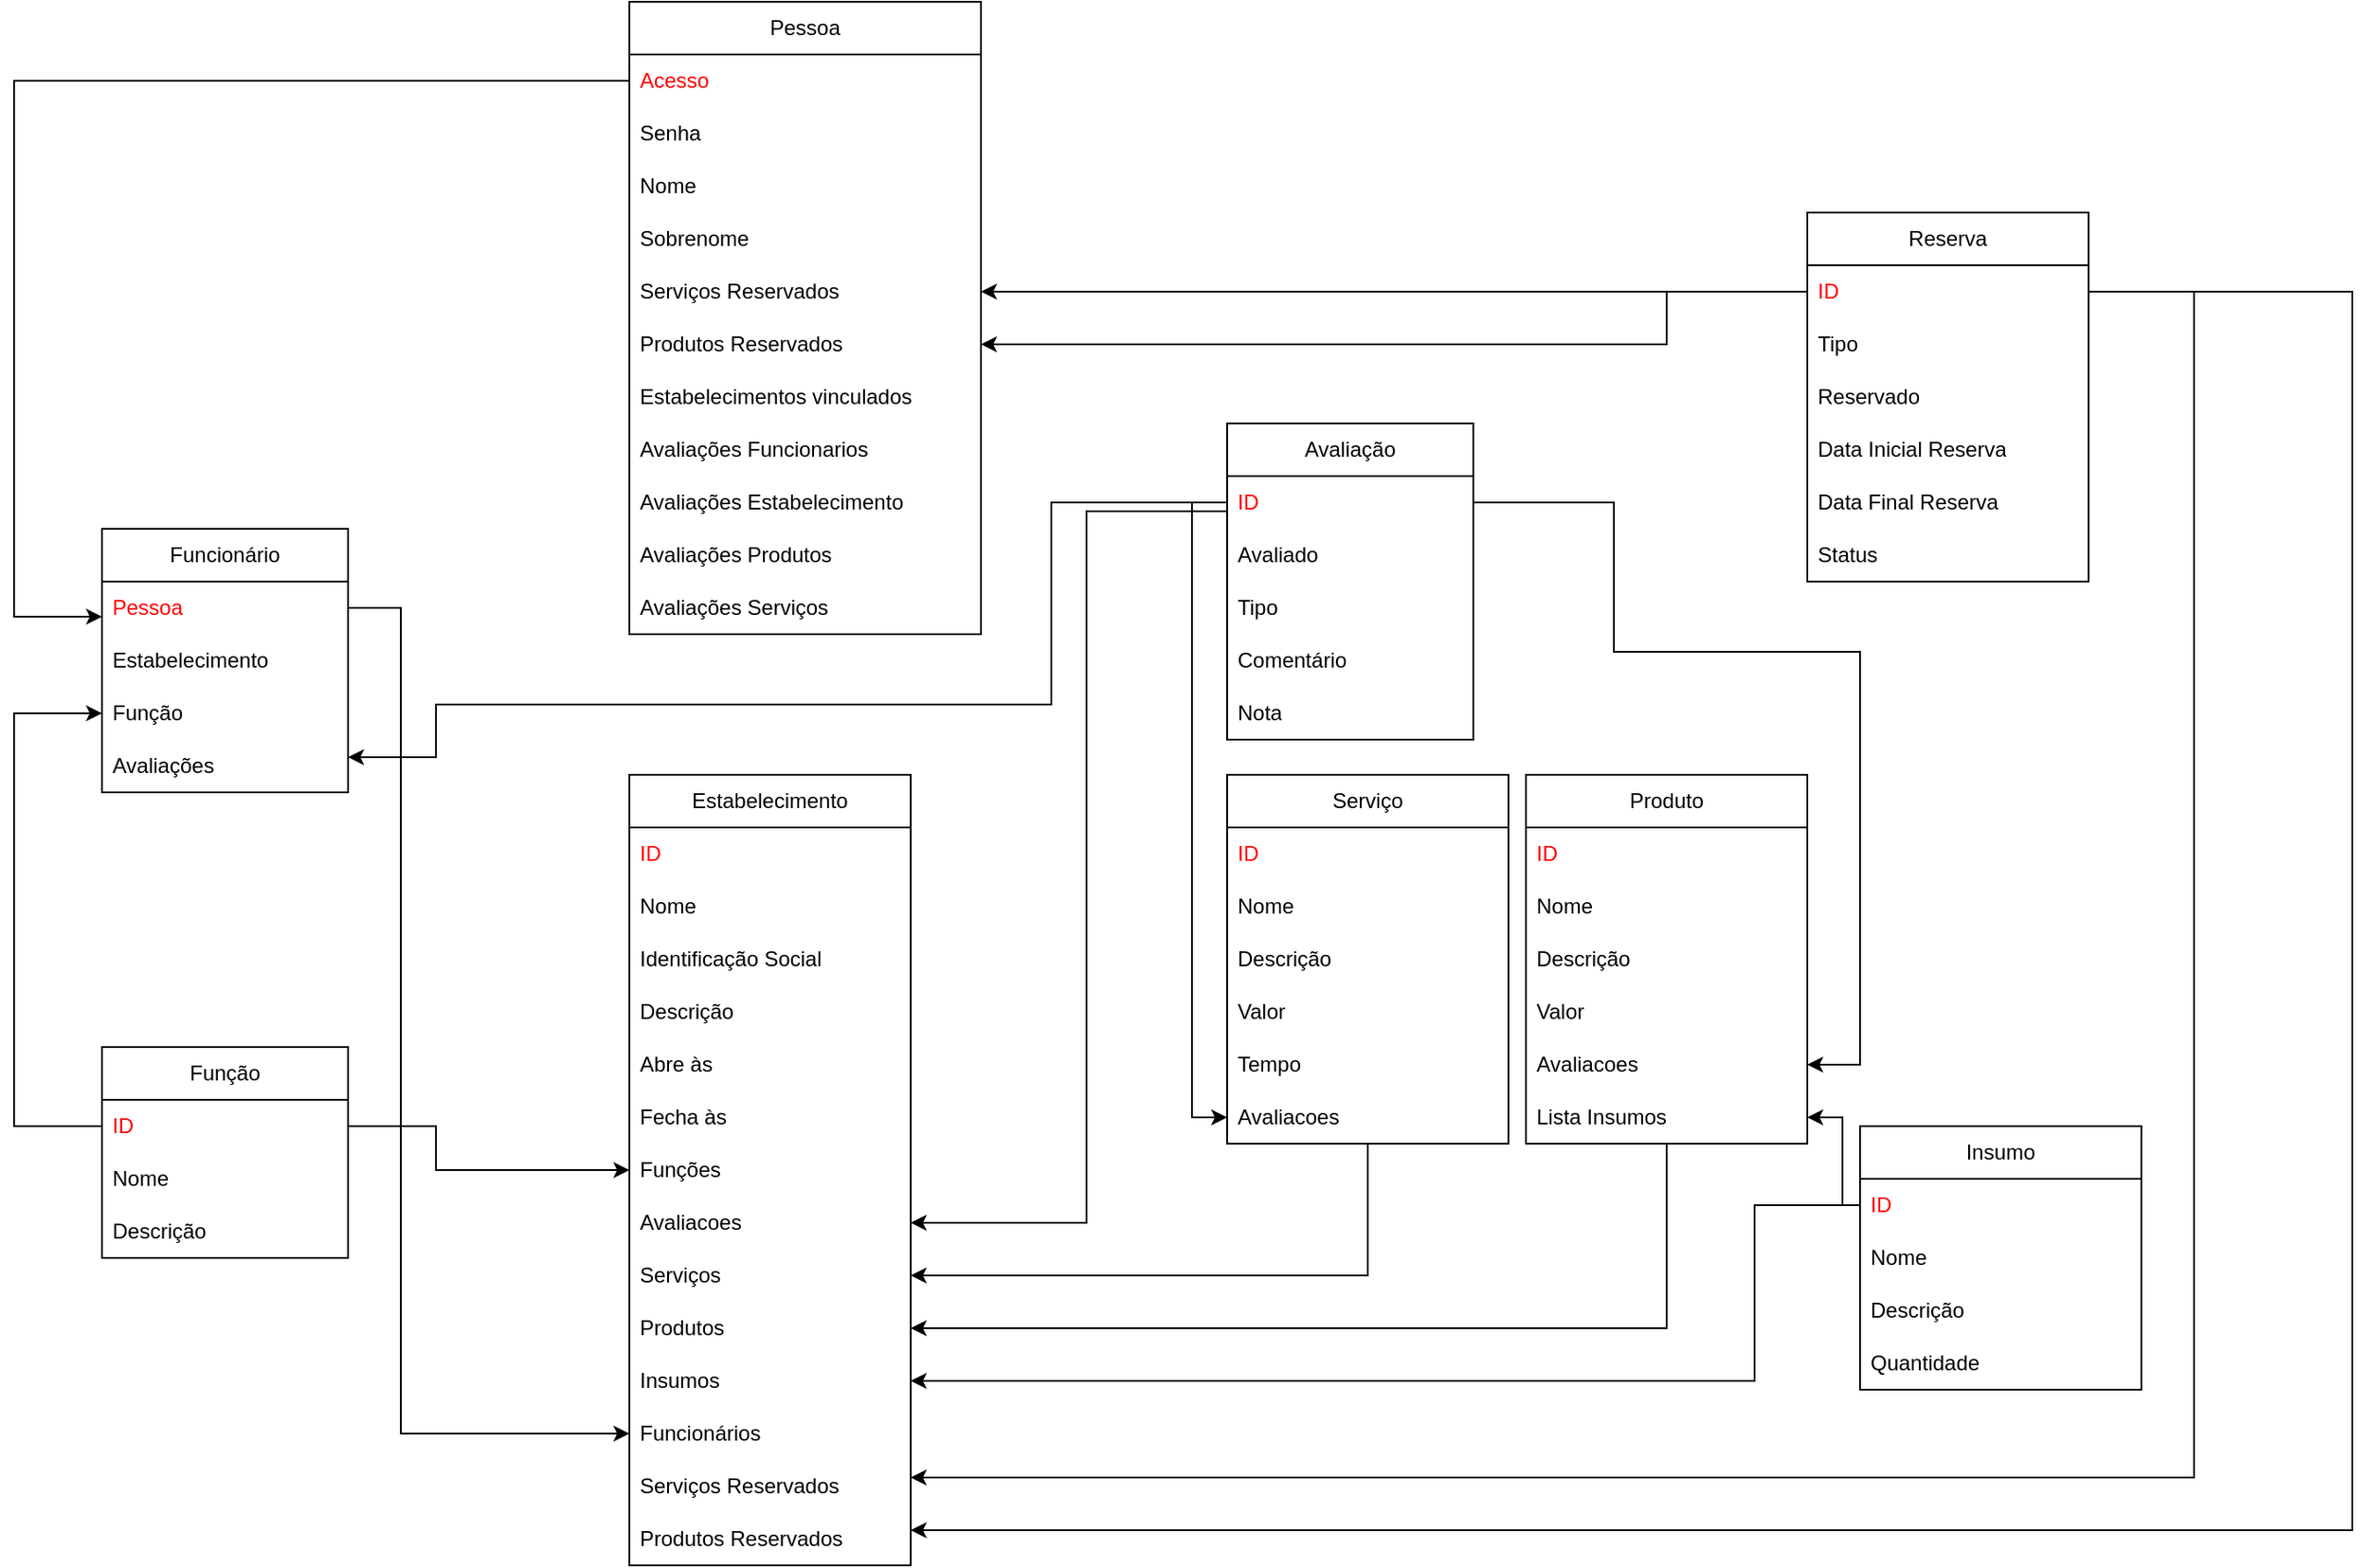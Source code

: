 <mxfile version="22.1.0" type="device">
  <diagram name="Página-1" id="55zcd14KEKOYbddRhNQH">
    <mxGraphModel dx="2220" dy="835" grid="1" gridSize="10" guides="1" tooltips="1" connect="1" arrows="1" fold="1" page="1" pageScale="1" pageWidth="827" pageHeight="1169" math="0" shadow="0">
      <root>
        <mxCell id="0" />
        <mxCell id="1" parent="0" />
        <mxCell id="bqncpqaTnk89QWd2YFfY-2" value="Pessoa" style="swimlane;fontStyle=0;childLayout=stackLayout;horizontal=1;startSize=30;horizontalStack=0;resizeParent=1;resizeParentMax=0;resizeLast=0;collapsible=1;marginBottom=0;whiteSpace=wrap;html=1;" parent="1" vertex="1">
          <mxGeometry x="40" y="240" width="200" height="360" as="geometry" />
        </mxCell>
        <mxCell id="bqncpqaTnk89QWd2YFfY-3" value="Acesso" style="text;align=left;verticalAlign=middle;spacingLeft=4;spacingRight=4;overflow=hidden;points=[[0,0.5],[1,0.5]];portConstraint=eastwest;rotatable=0;whiteSpace=wrap;html=1;fontColor=#ff0000;" parent="bqncpqaTnk89QWd2YFfY-2" vertex="1">
          <mxGeometry y="30" width="200" height="30" as="geometry" />
        </mxCell>
        <mxCell id="bqncpqaTnk89QWd2YFfY-4" value="Senha" style="text;strokeColor=none;fillColor=none;align=left;verticalAlign=middle;spacingLeft=4;spacingRight=4;overflow=hidden;points=[[0,0.5],[1,0.5]];portConstraint=eastwest;rotatable=0;whiteSpace=wrap;html=1;" parent="bqncpqaTnk89QWd2YFfY-2" vertex="1">
          <mxGeometry y="60" width="200" height="30" as="geometry" />
        </mxCell>
        <mxCell id="bqncpqaTnk89QWd2YFfY-5" value="Nome" style="text;strokeColor=none;fillColor=none;align=left;verticalAlign=middle;spacingLeft=4;spacingRight=4;overflow=hidden;points=[[0,0.5],[1,0.5]];portConstraint=eastwest;rotatable=0;whiteSpace=wrap;html=1;" parent="bqncpqaTnk89QWd2YFfY-2" vertex="1">
          <mxGeometry y="90" width="200" height="30" as="geometry" />
        </mxCell>
        <mxCell id="bqncpqaTnk89QWd2YFfY-6" value="Sobrenome" style="text;strokeColor=none;fillColor=none;align=left;verticalAlign=middle;spacingLeft=4;spacingRight=4;overflow=hidden;points=[[0,0.5],[1,0.5]];portConstraint=eastwest;rotatable=0;whiteSpace=wrap;html=1;" parent="bqncpqaTnk89QWd2YFfY-2" vertex="1">
          <mxGeometry y="120" width="200" height="30" as="geometry" />
        </mxCell>
        <mxCell id="bNxEbKUwsMjil2mTRtrB-17" value="Serviços Reservados" style="text;strokeColor=none;fillColor=none;align=left;verticalAlign=middle;spacingLeft=4;spacingRight=4;overflow=hidden;points=[[0,0.5],[1,0.5]];portConstraint=eastwest;rotatable=0;whiteSpace=wrap;html=1;" parent="bqncpqaTnk89QWd2YFfY-2" vertex="1">
          <mxGeometry y="150" width="200" height="30" as="geometry" />
        </mxCell>
        <mxCell id="bNxEbKUwsMjil2mTRtrB-39" value="Produtos Reservados" style="text;strokeColor=none;fillColor=none;align=left;verticalAlign=middle;spacingLeft=4;spacingRight=4;overflow=hidden;points=[[0,0.5],[1,0.5]];portConstraint=eastwest;rotatable=0;whiteSpace=wrap;html=1;" parent="bqncpqaTnk89QWd2YFfY-2" vertex="1">
          <mxGeometry y="180" width="200" height="30" as="geometry" />
        </mxCell>
        <mxCell id="bNxEbKUwsMjil2mTRtrB-22" value="Estabelecimentos vinculados" style="text;strokeColor=none;fillColor=none;align=left;verticalAlign=middle;spacingLeft=4;spacingRight=4;overflow=hidden;points=[[0,0.5],[1,0.5]];portConstraint=eastwest;rotatable=0;whiteSpace=wrap;html=1;" parent="bqncpqaTnk89QWd2YFfY-2" vertex="1">
          <mxGeometry y="210" width="200" height="30" as="geometry" />
        </mxCell>
        <mxCell id="bNxEbKUwsMjil2mTRtrB-18" value="Avaliações Funcionarios" style="text;strokeColor=none;fillColor=none;align=left;verticalAlign=middle;spacingLeft=4;spacingRight=4;overflow=hidden;points=[[0,0.5],[1,0.5]];portConstraint=eastwest;rotatable=0;whiteSpace=wrap;html=1;" parent="bqncpqaTnk89QWd2YFfY-2" vertex="1">
          <mxGeometry y="240" width="200" height="30" as="geometry" />
        </mxCell>
        <mxCell id="bNxEbKUwsMjil2mTRtrB-19" value="Avaliações Estabelecimento" style="text;strokeColor=none;fillColor=none;align=left;verticalAlign=middle;spacingLeft=4;spacingRight=4;overflow=hidden;points=[[0,0.5],[1,0.5]];portConstraint=eastwest;rotatable=0;whiteSpace=wrap;html=1;" parent="bqncpqaTnk89QWd2YFfY-2" vertex="1">
          <mxGeometry y="270" width="200" height="30" as="geometry" />
        </mxCell>
        <mxCell id="bNxEbKUwsMjil2mTRtrB-20" value="Avaliações Produtos" style="text;strokeColor=none;fillColor=none;align=left;verticalAlign=middle;spacingLeft=4;spacingRight=4;overflow=hidden;points=[[0,0.5],[1,0.5]];portConstraint=eastwest;rotatable=0;whiteSpace=wrap;html=1;" parent="bqncpqaTnk89QWd2YFfY-2" vertex="1">
          <mxGeometry y="300" width="200" height="30" as="geometry" />
        </mxCell>
        <mxCell id="bNxEbKUwsMjil2mTRtrB-21" value="Avaliações Serviços" style="text;strokeColor=none;fillColor=none;align=left;verticalAlign=middle;spacingLeft=4;spacingRight=4;overflow=hidden;points=[[0,0.5],[1,0.5]];portConstraint=eastwest;rotatable=0;whiteSpace=wrap;html=1;" parent="bqncpqaTnk89QWd2YFfY-2" vertex="1">
          <mxGeometry y="330" width="200" height="30" as="geometry" />
        </mxCell>
        <mxCell id="bqncpqaTnk89QWd2YFfY-7" value="Avaliação" style="swimlane;fontStyle=0;childLayout=stackLayout;horizontal=1;startSize=30;horizontalStack=0;resizeParent=1;resizeParentMax=0;resizeLast=0;collapsible=1;marginBottom=0;whiteSpace=wrap;html=1;" parent="1" vertex="1">
          <mxGeometry x="380" y="480" width="140" height="180" as="geometry" />
        </mxCell>
        <mxCell id="bNxEbKUwsMjil2mTRtrB-43" value="ID" style="text;align=left;verticalAlign=middle;spacingLeft=4;spacingRight=4;overflow=hidden;points=[[0,0.5],[1,0.5]];portConstraint=eastwest;rotatable=0;whiteSpace=wrap;html=1;fontColor=#FF0000;" parent="bqncpqaTnk89QWd2YFfY-7" vertex="1">
          <mxGeometry y="30" width="140" height="30" as="geometry" />
        </mxCell>
        <mxCell id="bqncpqaTnk89QWd2YFfY-10" value="Avaliado" style="text;align=left;verticalAlign=middle;spacingLeft=4;spacingRight=4;overflow=hidden;points=[[0,0.5],[1,0.5]];portConstraint=eastwest;rotatable=0;whiteSpace=wrap;html=1;fontColor=#000000;" parent="bqncpqaTnk89QWd2YFfY-7" vertex="1">
          <mxGeometry y="60" width="140" height="30" as="geometry" />
        </mxCell>
        <mxCell id="bqncpqaTnk89QWd2YFfY-9" value="Tipo" style="text;align=left;verticalAlign=middle;spacingLeft=4;spacingRight=4;overflow=hidden;points=[[0,0.5],[1,0.5]];portConstraint=eastwest;rotatable=0;whiteSpace=wrap;html=1;fontColor=#000000;" parent="bqncpqaTnk89QWd2YFfY-7" vertex="1">
          <mxGeometry y="90" width="140" height="30" as="geometry" />
        </mxCell>
        <mxCell id="bqncpqaTnk89QWd2YFfY-11" value="Comentário" style="text;strokeColor=none;fillColor=none;align=left;verticalAlign=middle;spacingLeft=4;spacingRight=4;overflow=hidden;points=[[0,0.5],[1,0.5]];portConstraint=eastwest;rotatable=0;whiteSpace=wrap;html=1;" parent="bqncpqaTnk89QWd2YFfY-7" vertex="1">
          <mxGeometry y="120" width="140" height="30" as="geometry" />
        </mxCell>
        <mxCell id="bqncpqaTnk89QWd2YFfY-12" value="Nota" style="text;strokeColor=none;fillColor=none;align=left;verticalAlign=middle;spacingLeft=4;spacingRight=4;overflow=hidden;points=[[0,0.5],[1,0.5]];portConstraint=eastwest;rotatable=0;whiteSpace=wrap;html=1;" parent="bqncpqaTnk89QWd2YFfY-7" vertex="1">
          <mxGeometry y="150" width="140" height="30" as="geometry" />
        </mxCell>
        <mxCell id="bqncpqaTnk89QWd2YFfY-14" value="Estabelecimento" style="swimlane;fontStyle=0;childLayout=stackLayout;horizontal=1;startSize=30;horizontalStack=0;resizeParent=1;resizeParentMax=0;resizeLast=0;collapsible=1;marginBottom=0;whiteSpace=wrap;html=1;" parent="1" vertex="1">
          <mxGeometry x="40" y="680" width="160" height="450" as="geometry" />
        </mxCell>
        <mxCell id="bqncpqaTnk89QWd2YFfY-15" value="ID" style="text;align=left;verticalAlign=middle;spacingLeft=4;spacingRight=4;overflow=hidden;points=[[0,0.5],[1,0.5]];portConstraint=eastwest;rotatable=0;whiteSpace=wrap;html=1;fontColor=#ff0000;" parent="bqncpqaTnk89QWd2YFfY-14" vertex="1">
          <mxGeometry y="30" width="160" height="30" as="geometry" />
        </mxCell>
        <mxCell id="bqncpqaTnk89QWd2YFfY-16" value="Nome" style="text;strokeColor=none;fillColor=none;align=left;verticalAlign=middle;spacingLeft=4;spacingRight=4;overflow=hidden;points=[[0,0.5],[1,0.5]];portConstraint=eastwest;rotatable=0;whiteSpace=wrap;html=1;" parent="bqncpqaTnk89QWd2YFfY-14" vertex="1">
          <mxGeometry y="60" width="160" height="30" as="geometry" />
        </mxCell>
        <mxCell id="bqncpqaTnk89QWd2YFfY-17" value="Identificação Social" style="text;strokeColor=none;fillColor=none;align=left;verticalAlign=middle;spacingLeft=4;spacingRight=4;overflow=hidden;points=[[0,0.5],[1,0.5]];portConstraint=eastwest;rotatable=0;whiteSpace=wrap;html=1;" parent="bqncpqaTnk89QWd2YFfY-14" vertex="1">
          <mxGeometry y="90" width="160" height="30" as="geometry" />
        </mxCell>
        <mxCell id="bqncpqaTnk89QWd2YFfY-18" value="Descrição" style="text;strokeColor=none;fillColor=none;align=left;verticalAlign=middle;spacingLeft=4;spacingRight=4;overflow=hidden;points=[[0,0.5],[1,0.5]];portConstraint=eastwest;rotatable=0;whiteSpace=wrap;html=1;" parent="bqncpqaTnk89QWd2YFfY-14" vertex="1">
          <mxGeometry y="120" width="160" height="30" as="geometry" />
        </mxCell>
        <mxCell id="bNxEbKUwsMjil2mTRtrB-25" value="Abre às" style="text;strokeColor=none;fillColor=none;align=left;verticalAlign=middle;spacingLeft=4;spacingRight=4;overflow=hidden;points=[[0,0.5],[1,0.5]];portConstraint=eastwest;rotatable=0;whiteSpace=wrap;html=1;" parent="bqncpqaTnk89QWd2YFfY-14" vertex="1">
          <mxGeometry y="150" width="160" height="30" as="geometry" />
        </mxCell>
        <mxCell id="bNxEbKUwsMjil2mTRtrB-26" value="Fecha às" style="text;strokeColor=none;fillColor=none;align=left;verticalAlign=middle;spacingLeft=4;spacingRight=4;overflow=hidden;points=[[0,0.5],[1,0.5]];portConstraint=eastwest;rotatable=0;whiteSpace=wrap;html=1;" parent="bqncpqaTnk89QWd2YFfY-14" vertex="1">
          <mxGeometry y="180" width="160" height="30" as="geometry" />
        </mxCell>
        <mxCell id="bNxEbKUwsMjil2mTRtrB-9" value="Funções" style="text;strokeColor=none;fillColor=none;align=left;verticalAlign=middle;spacingLeft=4;spacingRight=4;overflow=hidden;points=[[0,0.5],[1,0.5]];portConstraint=eastwest;rotatable=0;whiteSpace=wrap;html=1;" parent="bqncpqaTnk89QWd2YFfY-14" vertex="1">
          <mxGeometry y="210" width="160" height="30" as="geometry" />
        </mxCell>
        <mxCell id="bNxEbKUwsMjil2mTRtrB-16" value="Avaliacoes" style="text;strokeColor=none;fillColor=none;align=left;verticalAlign=middle;spacingLeft=4;spacingRight=4;overflow=hidden;points=[[0,0.5],[1,0.5]];portConstraint=eastwest;rotatable=0;whiteSpace=wrap;html=1;" parent="bqncpqaTnk89QWd2YFfY-14" vertex="1">
          <mxGeometry y="240" width="160" height="30" as="geometry" />
        </mxCell>
        <mxCell id="bNxEbKUwsMjil2mTRtrB-10" value="Serviços" style="text;strokeColor=none;fillColor=none;align=left;verticalAlign=middle;spacingLeft=4;spacingRight=4;overflow=hidden;points=[[0,0.5],[1,0.5]];portConstraint=eastwest;rotatable=0;whiteSpace=wrap;html=1;" parent="bqncpqaTnk89QWd2YFfY-14" vertex="1">
          <mxGeometry y="270" width="160" height="30" as="geometry" />
        </mxCell>
        <mxCell id="bNxEbKUwsMjil2mTRtrB-11" value="Produtos" style="text;strokeColor=none;fillColor=none;align=left;verticalAlign=middle;spacingLeft=4;spacingRight=4;overflow=hidden;points=[[0,0.5],[1,0.5]];portConstraint=eastwest;rotatable=0;whiteSpace=wrap;html=1;" parent="bqncpqaTnk89QWd2YFfY-14" vertex="1">
          <mxGeometry y="300" width="160" height="30" as="geometry" />
        </mxCell>
        <mxCell id="bNxEbKUwsMjil2mTRtrB-12" value="Insumos" style="text;strokeColor=none;fillColor=none;align=left;verticalAlign=middle;spacingLeft=4;spacingRight=4;overflow=hidden;points=[[0,0.5],[1,0.5]];portConstraint=eastwest;rotatable=0;whiteSpace=wrap;html=1;" parent="bqncpqaTnk89QWd2YFfY-14" vertex="1">
          <mxGeometry y="330" width="160" height="30" as="geometry" />
        </mxCell>
        <mxCell id="bNxEbKUwsMjil2mTRtrB-13" value="Funcionários" style="text;strokeColor=none;fillColor=none;align=left;verticalAlign=middle;spacingLeft=4;spacingRight=4;overflow=hidden;points=[[0,0.5],[1,0.5]];portConstraint=eastwest;rotatable=0;whiteSpace=wrap;html=1;" parent="bqncpqaTnk89QWd2YFfY-14" vertex="1">
          <mxGeometry y="360" width="160" height="30" as="geometry" />
        </mxCell>
        <mxCell id="bNxEbKUwsMjil2mTRtrB-14" value="Serviços Reservados" style="text;strokeColor=none;fillColor=none;align=left;verticalAlign=middle;spacingLeft=4;spacingRight=4;overflow=hidden;points=[[0,0.5],[1,0.5]];portConstraint=eastwest;rotatable=0;whiteSpace=wrap;html=1;" parent="bqncpqaTnk89QWd2YFfY-14" vertex="1">
          <mxGeometry y="390" width="160" height="30" as="geometry" />
        </mxCell>
        <mxCell id="bNxEbKUwsMjil2mTRtrB-15" value="Produtos Reservados" style="text;strokeColor=none;fillColor=none;align=left;verticalAlign=middle;spacingLeft=4;spacingRight=4;overflow=hidden;points=[[0,0.5],[1,0.5]];portConstraint=eastwest;rotatable=0;whiteSpace=wrap;html=1;" parent="bqncpqaTnk89QWd2YFfY-14" vertex="1">
          <mxGeometry y="420" width="160" height="30" as="geometry" />
        </mxCell>
        <mxCell id="bqncpqaTnk89QWd2YFfY-44" value="Função" style="swimlane;fontStyle=0;childLayout=stackLayout;horizontal=1;startSize=30;horizontalStack=0;resizeParent=1;resizeParentMax=0;resizeLast=0;collapsible=1;marginBottom=0;whiteSpace=wrap;html=1;" parent="1" vertex="1">
          <mxGeometry x="-260" y="835" width="140" height="120" as="geometry" />
        </mxCell>
        <mxCell id="bqncpqaTnk89QWd2YFfY-45" value="ID" style="text;align=left;verticalAlign=middle;spacingLeft=4;spacingRight=4;overflow=hidden;points=[[0,0.5],[1,0.5]];portConstraint=eastwest;rotatable=0;whiteSpace=wrap;html=1;fontColor=#ff0000;" parent="bqncpqaTnk89QWd2YFfY-44" vertex="1">
          <mxGeometry y="30" width="140" height="30" as="geometry" />
        </mxCell>
        <mxCell id="bqncpqaTnk89QWd2YFfY-46" value="Nome" style="text;strokeColor=none;fillColor=none;align=left;verticalAlign=middle;spacingLeft=4;spacingRight=4;overflow=hidden;points=[[0,0.5],[1,0.5]];portConstraint=eastwest;rotatable=0;whiteSpace=wrap;html=1;" parent="bqncpqaTnk89QWd2YFfY-44" vertex="1">
          <mxGeometry y="60" width="140" height="30" as="geometry" />
        </mxCell>
        <mxCell id="bqncpqaTnk89QWd2YFfY-47" value="Descrição" style="text;strokeColor=none;fillColor=none;align=left;verticalAlign=middle;spacingLeft=4;spacingRight=4;overflow=hidden;points=[[0,0.5],[1,0.5]];portConstraint=eastwest;rotatable=0;whiteSpace=wrap;html=1;" parent="bqncpqaTnk89QWd2YFfY-44" vertex="1">
          <mxGeometry y="90" width="140" height="30" as="geometry" />
        </mxCell>
        <mxCell id="bNxEbKUwsMjil2mTRtrB-32" style="edgeStyle=orthogonalEdgeStyle;rounded=0;orthogonalLoop=1;jettySize=auto;html=1;" parent="1" source="bqncpqaTnk89QWd2YFfY-50" target="bNxEbKUwsMjil2mTRtrB-10" edge="1">
          <mxGeometry relative="1" as="geometry" />
        </mxCell>
        <mxCell id="bqncpqaTnk89QWd2YFfY-50" value="Serviço" style="swimlane;fontStyle=0;childLayout=stackLayout;horizontal=1;startSize=30;horizontalStack=0;resizeParent=1;resizeParentMax=0;resizeLast=0;collapsible=1;marginBottom=0;whiteSpace=wrap;html=1;" parent="1" vertex="1">
          <mxGeometry x="380" y="680" width="160" height="210" as="geometry">
            <mxRectangle x="320" y="880" width="80" height="30" as="alternateBounds" />
          </mxGeometry>
        </mxCell>
        <mxCell id="bqncpqaTnk89QWd2YFfY-51" value="ID" style="text;align=left;verticalAlign=middle;spacingLeft=4;spacingRight=4;overflow=hidden;points=[[0,0.5],[1,0.5]];portConstraint=eastwest;rotatable=0;whiteSpace=wrap;html=1;fontColor=#ff0000;" parent="bqncpqaTnk89QWd2YFfY-50" vertex="1">
          <mxGeometry y="30" width="160" height="30" as="geometry" />
        </mxCell>
        <mxCell id="bqncpqaTnk89QWd2YFfY-52" value="Nome" style="text;strokeColor=none;fillColor=none;align=left;verticalAlign=middle;spacingLeft=4;spacingRight=4;overflow=hidden;points=[[0,0.5],[1,0.5]];portConstraint=eastwest;rotatable=0;whiteSpace=wrap;html=1;" parent="bqncpqaTnk89QWd2YFfY-50" vertex="1">
          <mxGeometry y="60" width="160" height="30" as="geometry" />
        </mxCell>
        <mxCell id="bqncpqaTnk89QWd2YFfY-53" value="Descrição" style="text;strokeColor=none;fillColor=none;align=left;verticalAlign=middle;spacingLeft=4;spacingRight=4;overflow=hidden;points=[[0,0.5],[1,0.5]];portConstraint=eastwest;rotatable=0;whiteSpace=wrap;html=1;" parent="bqncpqaTnk89QWd2YFfY-50" vertex="1">
          <mxGeometry y="90" width="160" height="30" as="geometry" />
        </mxCell>
        <mxCell id="MF6MhkqZcaeAO4RdA-s7-2" value="Valor" style="text;strokeColor=none;fillColor=none;align=left;verticalAlign=middle;spacingLeft=4;spacingRight=4;overflow=hidden;points=[[0,0.5],[1,0.5]];portConstraint=eastwest;rotatable=0;whiteSpace=wrap;html=1;" parent="bqncpqaTnk89QWd2YFfY-50" vertex="1">
          <mxGeometry y="120" width="160" height="30" as="geometry" />
        </mxCell>
        <mxCell id="bNxEbKUwsMjil2mTRtrB-28" value="Tempo" style="text;strokeColor=none;fillColor=none;align=left;verticalAlign=middle;spacingLeft=4;spacingRight=4;overflow=hidden;points=[[0,0.5],[1,0.5]];portConstraint=eastwest;rotatable=0;whiteSpace=wrap;html=1;" parent="bqncpqaTnk89QWd2YFfY-50" vertex="1">
          <mxGeometry y="150" width="160" height="30" as="geometry" />
        </mxCell>
        <mxCell id="bNxEbKUwsMjil2mTRtrB-59" value="Avaliacoes" style="text;strokeColor=none;fillColor=none;align=left;verticalAlign=middle;spacingLeft=4;spacingRight=4;overflow=hidden;points=[[0,0.5],[1,0.5]];portConstraint=eastwest;rotatable=0;whiteSpace=wrap;html=1;" parent="bqncpqaTnk89QWd2YFfY-50" vertex="1">
          <mxGeometry y="180" width="160" height="30" as="geometry" />
        </mxCell>
        <mxCell id="bqncpqaTnk89QWd2YFfY-55" value="Insumo" style="swimlane;fontStyle=0;childLayout=stackLayout;horizontal=1;startSize=30;horizontalStack=0;resizeParent=1;resizeParentMax=0;resizeLast=0;collapsible=1;marginBottom=0;whiteSpace=wrap;html=1;" parent="1" vertex="1">
          <mxGeometry x="740" y="880" width="160" height="150" as="geometry">
            <mxRectangle x="640" y="940" width="80" height="30" as="alternateBounds" />
          </mxGeometry>
        </mxCell>
        <mxCell id="bqncpqaTnk89QWd2YFfY-56" value="ID" style="text;align=left;verticalAlign=middle;spacingLeft=4;spacingRight=4;overflow=hidden;points=[[0,0.5],[1,0.5]];portConstraint=eastwest;rotatable=0;whiteSpace=wrap;html=1;fontColor=#ff0000;" parent="bqncpqaTnk89QWd2YFfY-55" vertex="1">
          <mxGeometry y="30" width="160" height="30" as="geometry" />
        </mxCell>
        <mxCell id="bqncpqaTnk89QWd2YFfY-57" value="Nome" style="text;strokeColor=none;fillColor=none;align=left;verticalAlign=middle;spacingLeft=4;spacingRight=4;overflow=hidden;points=[[0,0.5],[1,0.5]];portConstraint=eastwest;rotatable=0;whiteSpace=wrap;html=1;" parent="bqncpqaTnk89QWd2YFfY-55" vertex="1">
          <mxGeometry y="60" width="160" height="30" as="geometry" />
        </mxCell>
        <mxCell id="bqncpqaTnk89QWd2YFfY-58" value="Descrição" style="text;strokeColor=none;fillColor=none;align=left;verticalAlign=middle;spacingLeft=4;spacingRight=4;overflow=hidden;points=[[0,0.5],[1,0.5]];portConstraint=eastwest;rotatable=0;whiteSpace=wrap;html=1;" parent="bqncpqaTnk89QWd2YFfY-55" vertex="1">
          <mxGeometry y="90" width="160" height="30" as="geometry" />
        </mxCell>
        <mxCell id="bNxEbKUwsMjil2mTRtrB-27" value="Quantidade" style="text;strokeColor=none;fillColor=none;align=left;verticalAlign=middle;spacingLeft=4;spacingRight=4;overflow=hidden;points=[[0,0.5],[1,0.5]];portConstraint=eastwest;rotatable=0;whiteSpace=wrap;html=1;" parent="bqncpqaTnk89QWd2YFfY-55" vertex="1">
          <mxGeometry y="120" width="160" height="30" as="geometry" />
        </mxCell>
        <mxCell id="bNxEbKUwsMjil2mTRtrB-31" style="edgeStyle=orthogonalEdgeStyle;rounded=0;orthogonalLoop=1;jettySize=auto;html=1;" parent="1" source="bqncpqaTnk89QWd2YFfY-59" target="bNxEbKUwsMjil2mTRtrB-11" edge="1">
          <mxGeometry relative="1" as="geometry" />
        </mxCell>
        <mxCell id="bqncpqaTnk89QWd2YFfY-59" value="Produto" style="swimlane;fontStyle=0;childLayout=stackLayout;horizontal=1;startSize=30;horizontalStack=0;resizeParent=1;resizeParentMax=0;resizeLast=0;collapsible=1;marginBottom=0;whiteSpace=wrap;html=1;" parent="1" vertex="1">
          <mxGeometry x="550" y="680" width="160" height="210" as="geometry">
            <mxRectangle x="480" y="910" width="80" height="30" as="alternateBounds" />
          </mxGeometry>
        </mxCell>
        <mxCell id="bqncpqaTnk89QWd2YFfY-60" value="ID" style="text;align=left;verticalAlign=middle;spacingLeft=4;spacingRight=4;overflow=hidden;points=[[0,0.5],[1,0.5]];portConstraint=eastwest;rotatable=0;whiteSpace=wrap;html=1;fontColor=#ff0000;" parent="bqncpqaTnk89QWd2YFfY-59" vertex="1">
          <mxGeometry y="30" width="160" height="30" as="geometry" />
        </mxCell>
        <mxCell id="bqncpqaTnk89QWd2YFfY-61" value="Nome" style="text;strokeColor=none;fillColor=none;align=left;verticalAlign=middle;spacingLeft=4;spacingRight=4;overflow=hidden;points=[[0,0.5],[1,0.5]];portConstraint=eastwest;rotatable=0;whiteSpace=wrap;html=1;" parent="bqncpqaTnk89QWd2YFfY-59" vertex="1">
          <mxGeometry y="60" width="160" height="30" as="geometry" />
        </mxCell>
        <mxCell id="bqncpqaTnk89QWd2YFfY-62" value="Descrição" style="text;strokeColor=none;fillColor=none;align=left;verticalAlign=middle;spacingLeft=4;spacingRight=4;overflow=hidden;points=[[0,0.5],[1,0.5]];portConstraint=eastwest;rotatable=0;whiteSpace=wrap;html=1;" parent="bqncpqaTnk89QWd2YFfY-59" vertex="1">
          <mxGeometry y="90" width="160" height="30" as="geometry" />
        </mxCell>
        <mxCell id="MF6MhkqZcaeAO4RdA-s7-1" value="Valor" style="text;strokeColor=none;fillColor=none;align=left;verticalAlign=middle;spacingLeft=4;spacingRight=4;overflow=hidden;points=[[0,0.5],[1,0.5]];portConstraint=eastwest;rotatable=0;whiteSpace=wrap;html=1;" parent="bqncpqaTnk89QWd2YFfY-59" vertex="1">
          <mxGeometry y="120" width="160" height="30" as="geometry" />
        </mxCell>
        <mxCell id="bNxEbKUwsMjil2mTRtrB-60" value="Avaliacoes" style="text;strokeColor=none;fillColor=none;align=left;verticalAlign=middle;spacingLeft=4;spacingRight=4;overflow=hidden;points=[[0,0.5],[1,0.5]];portConstraint=eastwest;rotatable=0;whiteSpace=wrap;html=1;" parent="bqncpqaTnk89QWd2YFfY-59" vertex="1">
          <mxGeometry y="150" width="160" height="30" as="geometry" />
        </mxCell>
        <mxCell id="bqncpqaTnk89QWd2YFfY-66" value="Lista Insumos" style="text;align=left;verticalAlign=middle;spacingLeft=4;spacingRight=4;overflow=hidden;points=[[0,0.5],[1,0.5]];portConstraint=eastwest;rotatable=0;whiteSpace=wrap;html=1;" parent="bqncpqaTnk89QWd2YFfY-59" vertex="1">
          <mxGeometry y="180" width="160" height="30" as="geometry" />
        </mxCell>
        <mxCell id="bqncpqaTnk89QWd2YFfY-71" value="Reserva" style="swimlane;fontStyle=0;childLayout=stackLayout;horizontal=1;startSize=30;horizontalStack=0;resizeParent=1;resizeParentMax=0;resizeLast=0;collapsible=1;marginBottom=0;whiteSpace=wrap;html=1;" parent="1" vertex="1">
          <mxGeometry x="710" y="360" width="160" height="210" as="geometry">
            <mxRectangle x="630" y="240" width="90" height="30" as="alternateBounds" />
          </mxGeometry>
        </mxCell>
        <mxCell id="bNxEbKUwsMjil2mTRtrB-1" value="ID" style="text;strokeColor=none;fillColor=none;align=left;verticalAlign=middle;spacingLeft=4;spacingRight=4;overflow=hidden;points=[[0,0.5],[1,0.5]];portConstraint=eastwest;rotatable=0;whiteSpace=wrap;html=1;fontColor=#FF0000;" parent="bqncpqaTnk89QWd2YFfY-71" vertex="1">
          <mxGeometry y="30" width="160" height="30" as="geometry" />
        </mxCell>
        <mxCell id="bqncpqaTnk89QWd2YFfY-74" value="Tipo" style="text;strokeColor=none;fillColor=none;align=left;verticalAlign=middle;spacingLeft=4;spacingRight=4;overflow=hidden;points=[[0,0.5],[1,0.5]];portConstraint=eastwest;rotatable=0;whiteSpace=wrap;html=1;fontColor=#000000;" parent="bqncpqaTnk89QWd2YFfY-71" vertex="1">
          <mxGeometry y="60" width="160" height="30" as="geometry" />
        </mxCell>
        <mxCell id="bqncpqaTnk89QWd2YFfY-75" value="Reservado" style="text;strokeColor=none;fillColor=none;align=left;verticalAlign=middle;spacingLeft=4;spacingRight=4;overflow=hidden;points=[[0,0.5],[1,0.5]];portConstraint=eastwest;rotatable=0;whiteSpace=wrap;html=1;fontColor=#000000;" parent="bqncpqaTnk89QWd2YFfY-71" vertex="1">
          <mxGeometry y="90" width="160" height="30" as="geometry" />
        </mxCell>
        <mxCell id="bqncpqaTnk89QWd2YFfY-76" value="Data Inicial Reserva" style="text;strokeColor=none;fillColor=none;align=left;verticalAlign=middle;spacingLeft=4;spacingRight=4;overflow=hidden;points=[[0,0.5],[1,0.5]];portConstraint=eastwest;rotatable=0;whiteSpace=wrap;html=1;" parent="bqncpqaTnk89QWd2YFfY-71" vertex="1">
          <mxGeometry y="120" width="160" height="30" as="geometry" />
        </mxCell>
        <mxCell id="bqncpqaTnk89QWd2YFfY-77" value="Data Final Reserva" style="text;strokeColor=none;fillColor=none;align=left;verticalAlign=middle;spacingLeft=4;spacingRight=4;overflow=hidden;points=[[0,0.5],[1,0.5]];portConstraint=eastwest;rotatable=0;whiteSpace=wrap;html=1;" parent="bqncpqaTnk89QWd2YFfY-71" vertex="1">
          <mxGeometry y="150" width="160" height="30" as="geometry" />
        </mxCell>
        <mxCell id="bqncpqaTnk89QWd2YFfY-79" value="Status" style="text;strokeColor=none;fillColor=none;align=left;verticalAlign=middle;spacingLeft=4;spacingRight=4;overflow=hidden;points=[[0,0.5],[1,0.5]];portConstraint=eastwest;rotatable=0;whiteSpace=wrap;html=1;" parent="bqncpqaTnk89QWd2YFfY-71" vertex="1">
          <mxGeometry y="180" width="160" height="30" as="geometry" />
        </mxCell>
        <mxCell id="bNxEbKUwsMjil2mTRtrB-30" style="edgeStyle=orthogonalEdgeStyle;rounded=0;orthogonalLoop=1;jettySize=auto;html=1;" parent="1" source="bqncpqaTnk89QWd2YFfY-56" target="bNxEbKUwsMjil2mTRtrB-12" edge="1">
          <mxGeometry relative="1" as="geometry">
            <Array as="points">
              <mxPoint x="680" y="1025" />
            </Array>
          </mxGeometry>
        </mxCell>
        <mxCell id="bNxEbKUwsMjil2mTRtrB-36" style="edgeStyle=orthogonalEdgeStyle;rounded=0;orthogonalLoop=1;jettySize=auto;html=1;" parent="1" source="bNxEbKUwsMjil2mTRtrB-1" target="bNxEbKUwsMjil2mTRtrB-14" edge="1">
          <mxGeometry relative="1" as="geometry">
            <Array as="points">
              <mxPoint x="930" y="405" />
              <mxPoint x="930" y="1080" />
            </Array>
          </mxGeometry>
        </mxCell>
        <mxCell id="bNxEbKUwsMjil2mTRtrB-37" style="edgeStyle=orthogonalEdgeStyle;rounded=0;orthogonalLoop=1;jettySize=auto;html=1;" parent="1" source="bNxEbKUwsMjil2mTRtrB-1" target="bNxEbKUwsMjil2mTRtrB-15" edge="1">
          <mxGeometry relative="1" as="geometry">
            <Array as="points">
              <mxPoint x="1020" y="405" />
              <mxPoint x="1020" y="1110" />
            </Array>
          </mxGeometry>
        </mxCell>
        <mxCell id="bNxEbKUwsMjil2mTRtrB-40" style="edgeStyle=orthogonalEdgeStyle;rounded=0;orthogonalLoop=1;jettySize=auto;html=1;" parent="1" source="bNxEbKUwsMjil2mTRtrB-1" target="bNxEbKUwsMjil2mTRtrB-17" edge="1">
          <mxGeometry relative="1" as="geometry">
            <Array as="points">
              <mxPoint x="630" y="405" />
              <mxPoint x="630" y="405" />
            </Array>
          </mxGeometry>
        </mxCell>
        <mxCell id="bNxEbKUwsMjil2mTRtrB-41" style="edgeStyle=orthogonalEdgeStyle;rounded=0;orthogonalLoop=1;jettySize=auto;html=1;" parent="1" source="bNxEbKUwsMjil2mTRtrB-1" target="bNxEbKUwsMjil2mTRtrB-39" edge="1">
          <mxGeometry relative="1" as="geometry">
            <Array as="points">
              <mxPoint x="630" y="405" />
              <mxPoint x="630" y="435" />
            </Array>
          </mxGeometry>
        </mxCell>
        <mxCell id="bNxEbKUwsMjil2mTRtrB-44" style="edgeStyle=orthogonalEdgeStyle;rounded=0;orthogonalLoop=1;jettySize=auto;html=1;" parent="1" source="bNxEbKUwsMjil2mTRtrB-43" target="bNxEbKUwsMjil2mTRtrB-16" edge="1">
          <mxGeometry relative="1" as="geometry">
            <Array as="points">
              <mxPoint x="300" y="530" />
              <mxPoint x="300" y="935" />
            </Array>
          </mxGeometry>
        </mxCell>
        <mxCell id="bNxEbKUwsMjil2mTRtrB-46" value="Funcionário" style="swimlane;fontStyle=0;childLayout=stackLayout;horizontal=1;startSize=30;horizontalStack=0;resizeParent=1;resizeParentMax=0;resizeLast=0;collapsible=1;marginBottom=0;whiteSpace=wrap;html=1;" parent="1" vertex="1">
          <mxGeometry x="-260" y="540" width="140" height="150" as="geometry" />
        </mxCell>
        <mxCell id="bNxEbKUwsMjil2mTRtrB-48" value="Pessoa" style="text;align=left;verticalAlign=middle;spacingLeft=4;spacingRight=4;overflow=hidden;points=[[0,0.5],[1,0.5]];portConstraint=eastwest;rotatable=0;whiteSpace=wrap;html=1;fontColor=#FF0000;" parent="bNxEbKUwsMjil2mTRtrB-46" vertex="1">
          <mxGeometry y="30" width="140" height="30" as="geometry" />
        </mxCell>
        <mxCell id="bNxEbKUwsMjil2mTRtrB-49" value="Estabelecimento" style="text;align=left;verticalAlign=middle;spacingLeft=4;spacingRight=4;overflow=hidden;points=[[0,0.5],[1,0.5]];portConstraint=eastwest;rotatable=0;whiteSpace=wrap;html=1;fontColor=#000000;" parent="bNxEbKUwsMjil2mTRtrB-46" vertex="1">
          <mxGeometry y="60" width="140" height="30" as="geometry" />
        </mxCell>
        <mxCell id="bNxEbKUwsMjil2mTRtrB-50" value="Função" style="text;strokeColor=none;fillColor=none;align=left;verticalAlign=middle;spacingLeft=4;spacingRight=4;overflow=hidden;points=[[0,0.5],[1,0.5]];portConstraint=eastwest;rotatable=0;whiteSpace=wrap;html=1;" parent="bNxEbKUwsMjil2mTRtrB-46" vertex="1">
          <mxGeometry y="90" width="140" height="30" as="geometry" />
        </mxCell>
        <mxCell id="bNxEbKUwsMjil2mTRtrB-51" value="Avaliações" style="text;strokeColor=none;fillColor=none;align=left;verticalAlign=middle;spacingLeft=4;spacingRight=4;overflow=hidden;points=[[0,0.5],[1,0.5]];portConstraint=eastwest;rotatable=0;whiteSpace=wrap;html=1;" parent="bNxEbKUwsMjil2mTRtrB-46" vertex="1">
          <mxGeometry y="120" width="140" height="30" as="geometry" />
        </mxCell>
        <mxCell id="bNxEbKUwsMjil2mTRtrB-52" style="edgeStyle=orthogonalEdgeStyle;rounded=0;orthogonalLoop=1;jettySize=auto;html=1;" parent="1" target="bNxEbKUwsMjil2mTRtrB-13" edge="1">
          <mxGeometry relative="1" as="geometry">
            <mxPoint x="-120" y="585" as="sourcePoint" />
            <Array as="points">
              <mxPoint x="-90" y="585" />
              <mxPoint x="-90" y="1055" />
            </Array>
          </mxGeometry>
        </mxCell>
        <mxCell id="bNxEbKUwsMjil2mTRtrB-53" style="edgeStyle=orthogonalEdgeStyle;rounded=0;orthogonalLoop=1;jettySize=auto;html=1;" parent="1" source="bqncpqaTnk89QWd2YFfY-3" target="bNxEbKUwsMjil2mTRtrB-48" edge="1">
          <mxGeometry relative="1" as="geometry">
            <Array as="points">
              <mxPoint x="-310" y="285" />
              <mxPoint x="-310" y="590" />
            </Array>
          </mxGeometry>
        </mxCell>
        <mxCell id="bNxEbKUwsMjil2mTRtrB-55" style="edgeStyle=orthogonalEdgeStyle;rounded=0;orthogonalLoop=1;jettySize=auto;html=1;" parent="1" source="bqncpqaTnk89QWd2YFfY-45" target="bNxEbKUwsMjil2mTRtrB-50" edge="1">
          <mxGeometry relative="1" as="geometry">
            <Array as="points">
              <mxPoint x="-310" y="880" />
              <mxPoint x="-310" y="645" />
            </Array>
          </mxGeometry>
        </mxCell>
        <mxCell id="bNxEbKUwsMjil2mTRtrB-56" style="edgeStyle=orthogonalEdgeStyle;rounded=0;orthogonalLoop=1;jettySize=auto;html=1;" parent="1" source="bqncpqaTnk89QWd2YFfY-45" target="bNxEbKUwsMjil2mTRtrB-9" edge="1">
          <mxGeometry relative="1" as="geometry">
            <Array as="points">
              <mxPoint x="-70" y="880" />
              <mxPoint x="-70" y="905" />
            </Array>
          </mxGeometry>
        </mxCell>
        <mxCell id="bNxEbKUwsMjil2mTRtrB-58" style="edgeStyle=orthogonalEdgeStyle;rounded=0;orthogonalLoop=1;jettySize=auto;html=1;" parent="1" source="bNxEbKUwsMjil2mTRtrB-43" target="bNxEbKUwsMjil2mTRtrB-51" edge="1">
          <mxGeometry relative="1" as="geometry">
            <Array as="points">
              <mxPoint x="280" y="525" />
              <mxPoint x="280" y="640" />
              <mxPoint x="-70" y="640" />
              <mxPoint x="-70" y="670" />
            </Array>
          </mxGeometry>
        </mxCell>
        <mxCell id="bNxEbKUwsMjil2mTRtrB-61" style="edgeStyle=orthogonalEdgeStyle;rounded=0;orthogonalLoop=1;jettySize=auto;html=1;" parent="1" source="bNxEbKUwsMjil2mTRtrB-43" target="bNxEbKUwsMjil2mTRtrB-59" edge="1">
          <mxGeometry relative="1" as="geometry">
            <Array as="points">
              <mxPoint x="360" y="525" />
              <mxPoint x="360" y="875" />
            </Array>
          </mxGeometry>
        </mxCell>
        <mxCell id="bNxEbKUwsMjil2mTRtrB-62" style="edgeStyle=orthogonalEdgeStyle;rounded=0;orthogonalLoop=1;jettySize=auto;html=1;" parent="1" source="bNxEbKUwsMjil2mTRtrB-43" target="bNxEbKUwsMjil2mTRtrB-60" edge="1">
          <mxGeometry relative="1" as="geometry">
            <Array as="points">
              <mxPoint x="600" y="525" />
              <mxPoint x="600" y="610" />
              <mxPoint x="740" y="610" />
              <mxPoint x="740" y="845" />
            </Array>
          </mxGeometry>
        </mxCell>
        <mxCell id="bNxEbKUwsMjil2mTRtrB-63" style="edgeStyle=orthogonalEdgeStyle;rounded=0;orthogonalLoop=1;jettySize=auto;html=1;" parent="1" source="bqncpqaTnk89QWd2YFfY-56" target="bqncpqaTnk89QWd2YFfY-66" edge="1">
          <mxGeometry relative="1" as="geometry">
            <Array as="points">
              <mxPoint x="730" y="925" />
              <mxPoint x="730" y="875" />
            </Array>
          </mxGeometry>
        </mxCell>
      </root>
    </mxGraphModel>
  </diagram>
</mxfile>
